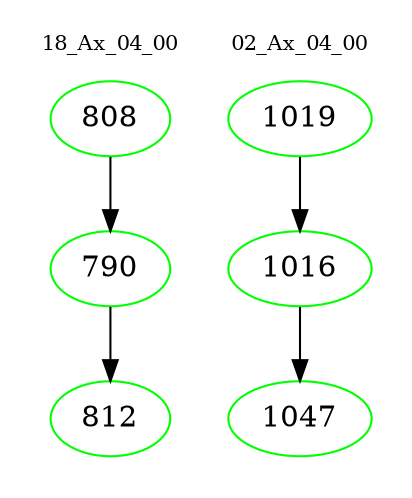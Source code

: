 digraph{
subgraph cluster_0 {
color = white
label = "18_Ax_04_00";
fontsize=10;
T0_808 [label="808", color="green"]
T0_808 -> T0_790 [color="black"]
T0_790 [label="790", color="green"]
T0_790 -> T0_812 [color="black"]
T0_812 [label="812", color="green"]
}
subgraph cluster_1 {
color = white
label = "02_Ax_04_00";
fontsize=10;
T1_1019 [label="1019", color="green"]
T1_1019 -> T1_1016 [color="black"]
T1_1016 [label="1016", color="green"]
T1_1016 -> T1_1047 [color="black"]
T1_1047 [label="1047", color="green"]
}
}
